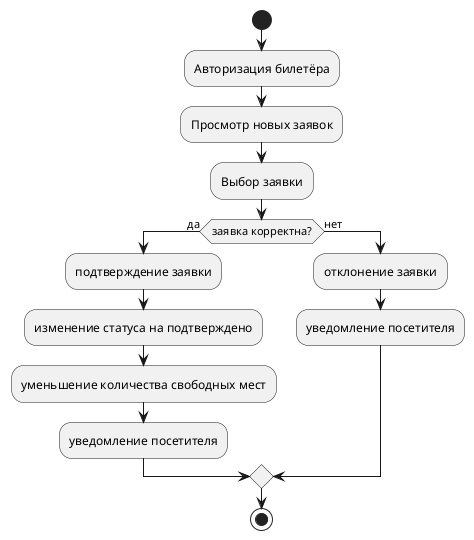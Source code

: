 @startuml
start
:Авторизация билетёра;
:Просмотр новых заявок;
:Выбор заявки;
if (заявка корректна?) then (да)
  :подтверждение заявки;
  :изменение статуса на подтверждено;
  :уменьшение количества свободных мест;
  :уведомление посетителя;
else (нет)
  :отклонение заявки;
  :уведомление посетителя;
endif
stop
@enduml

